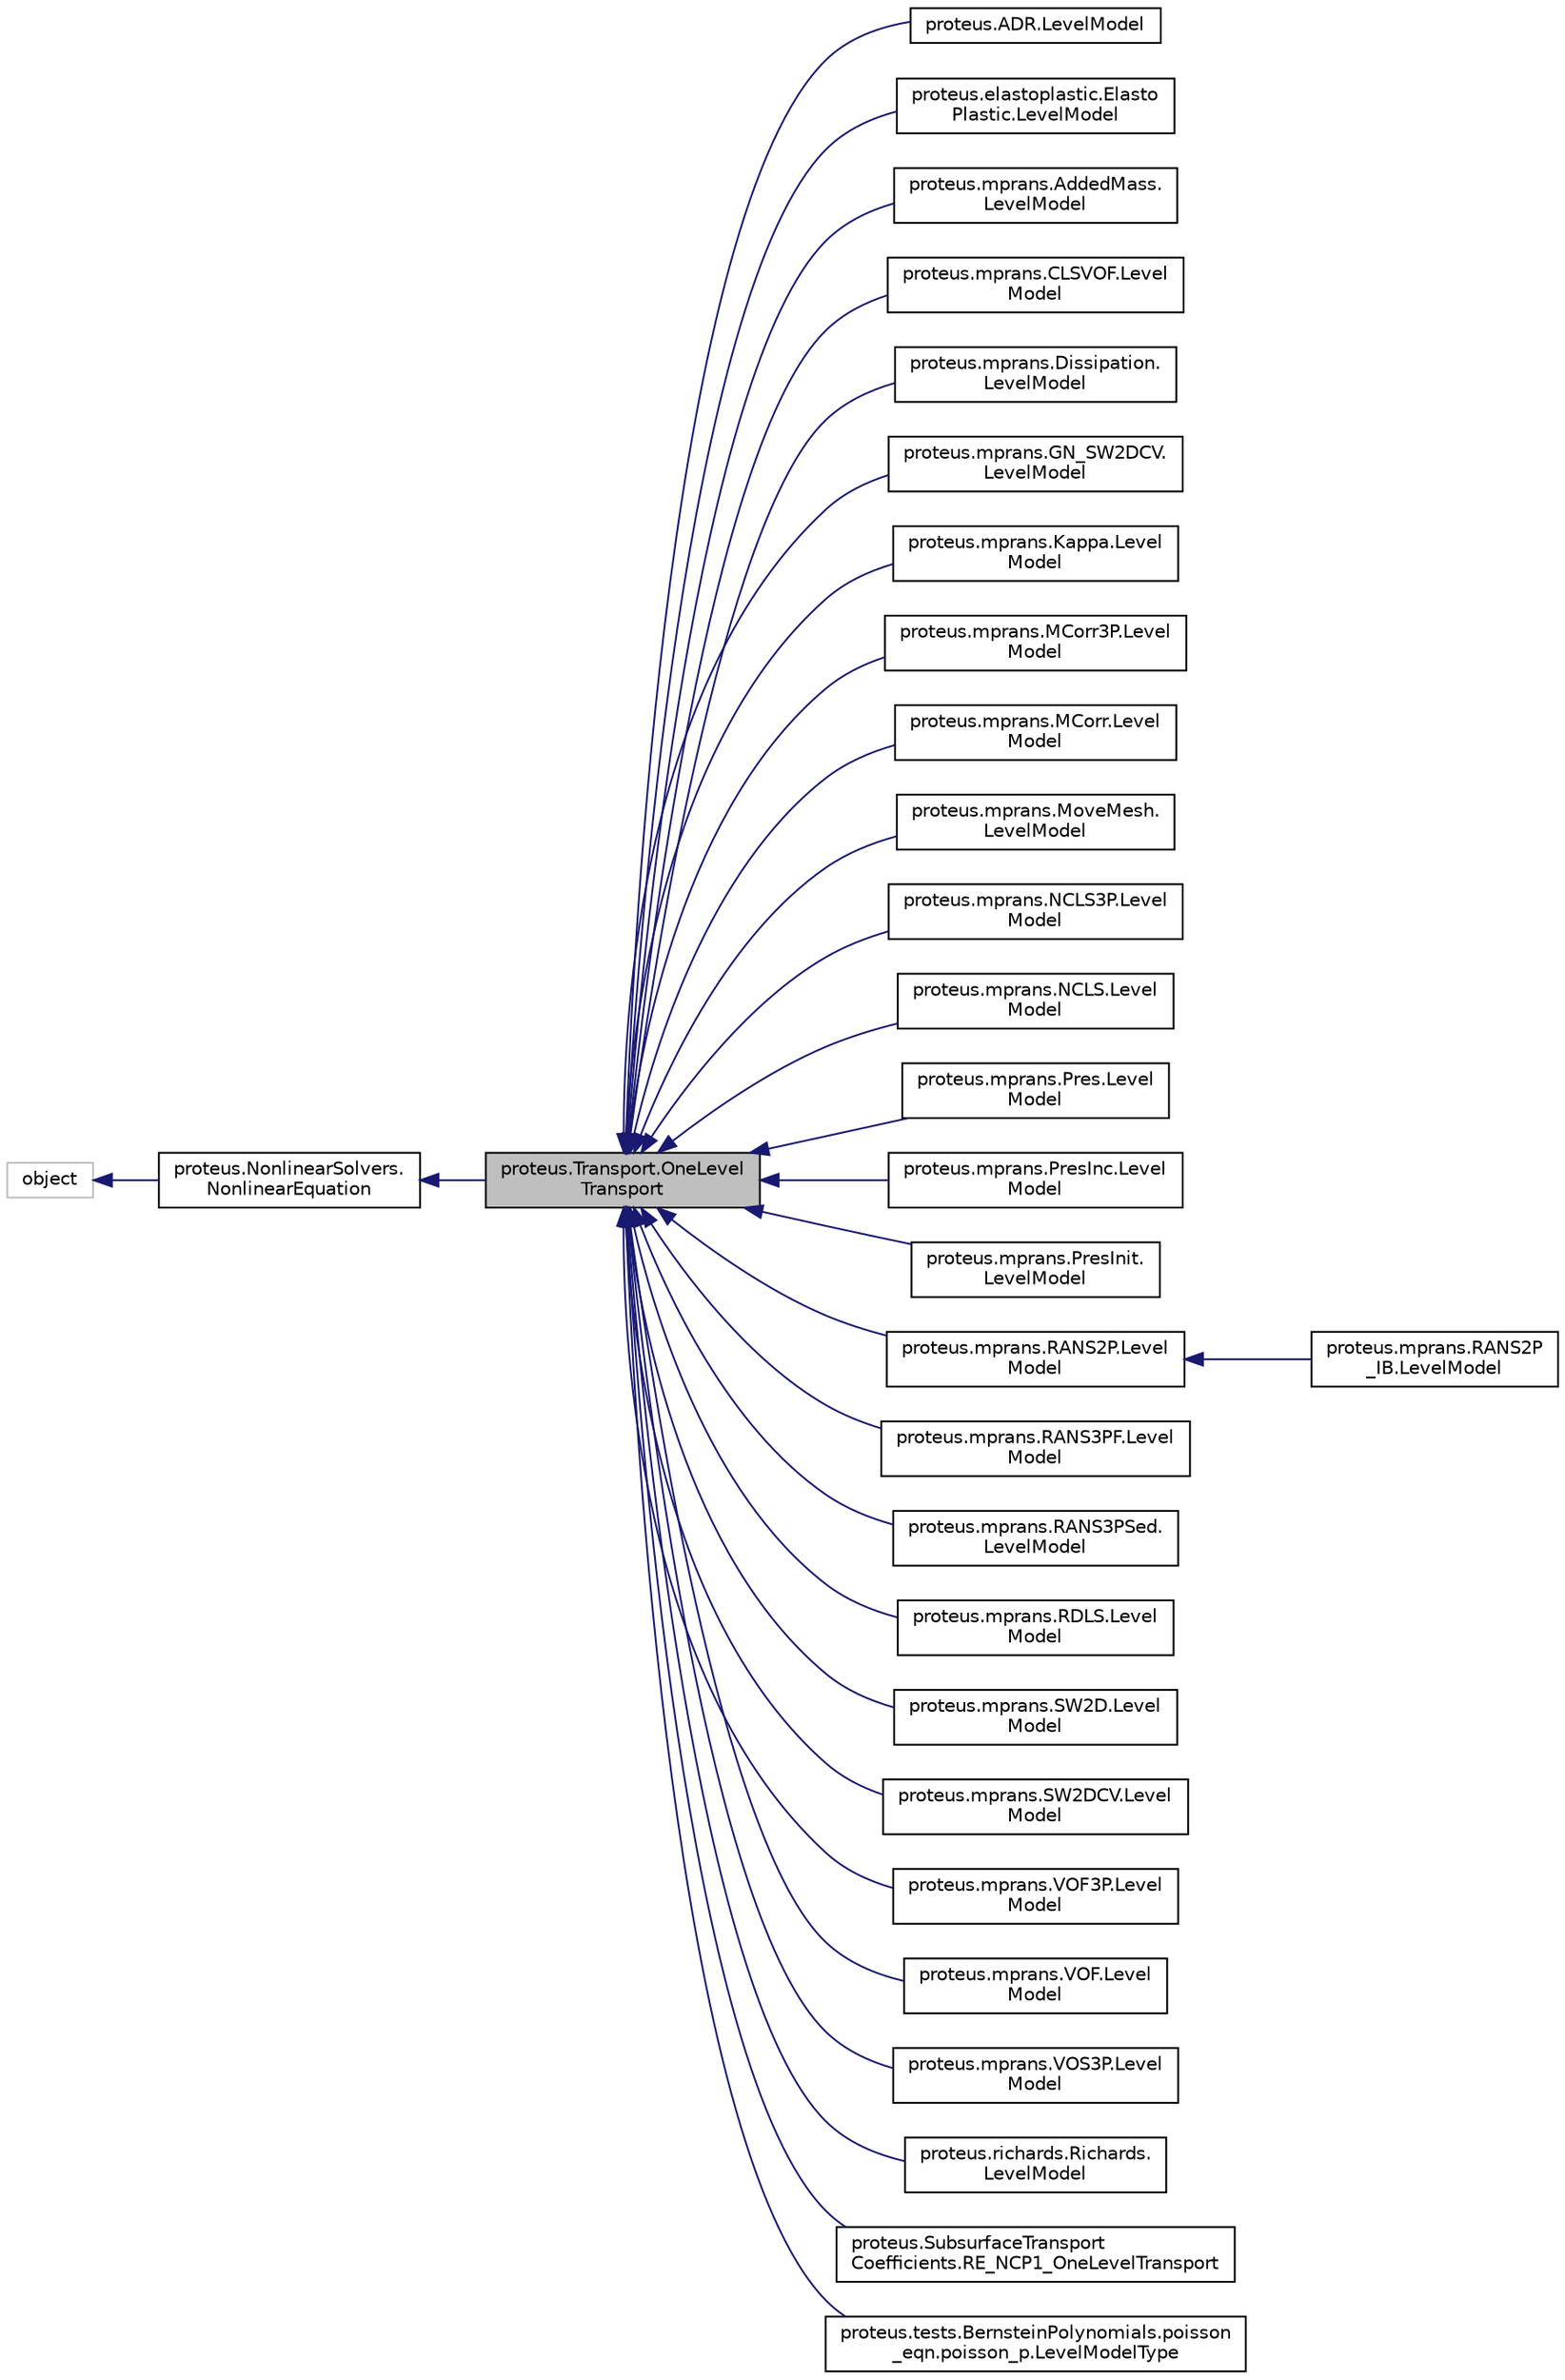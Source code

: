 digraph "proteus.Transport.OneLevelTransport"
{
 // LATEX_PDF_SIZE
  edge [fontname="Helvetica",fontsize="10",labelfontname="Helvetica",labelfontsize="10"];
  node [fontname="Helvetica",fontsize="10",shape=record];
  rankdir="LR";
  Node1 [label="proteus.Transport.OneLevel\lTransport",height=0.2,width=0.4,color="black", fillcolor="grey75", style="filled", fontcolor="black",tooltip=" "];
  Node2 -> Node1 [dir="back",color="midnightblue",fontsize="10",style="solid",fontname="Helvetica"];
  Node2 [label="proteus.NonlinearSolvers.\lNonlinearEquation",height=0.2,width=0.4,color="black", fillcolor="white", style="filled",URL="$classproteus_1_1NonlinearSolvers_1_1NonlinearEquation.html",tooltip=" "];
  Node3 -> Node2 [dir="back",color="midnightblue",fontsize="10",style="solid",fontname="Helvetica"];
  Node3 [label="object",height=0.2,width=0.4,color="grey75", fillcolor="white", style="filled",tooltip=" "];
  Node1 -> Node4 [dir="back",color="midnightblue",fontsize="10",style="solid",fontname="Helvetica"];
  Node4 [label="proteus.ADR.LevelModel",height=0.2,width=0.4,color="black", fillcolor="white", style="filled",URL="$classproteus_1_1ADR_1_1LevelModel.html",tooltip=" "];
  Node1 -> Node5 [dir="back",color="midnightblue",fontsize="10",style="solid",fontname="Helvetica"];
  Node5 [label="proteus.elastoplastic.Elasto\lPlastic.LevelModel",height=0.2,width=0.4,color="black", fillcolor="white", style="filled",URL="$classproteus_1_1elastoplastic_1_1ElastoPlastic_1_1LevelModel.html",tooltip=" "];
  Node1 -> Node6 [dir="back",color="midnightblue",fontsize="10",style="solid",fontname="Helvetica"];
  Node6 [label="proteus.mprans.AddedMass.\lLevelModel",height=0.2,width=0.4,color="black", fillcolor="white", style="filled",URL="$classproteus_1_1mprans_1_1AddedMass_1_1LevelModel.html",tooltip=" "];
  Node1 -> Node7 [dir="back",color="midnightblue",fontsize="10",style="solid",fontname="Helvetica"];
  Node7 [label="proteus.mprans.CLSVOF.Level\lModel",height=0.2,width=0.4,color="black", fillcolor="white", style="filled",URL="$classproteus_1_1mprans_1_1CLSVOF_1_1LevelModel.html",tooltip=" "];
  Node1 -> Node8 [dir="back",color="midnightblue",fontsize="10",style="solid",fontname="Helvetica"];
  Node8 [label="proteus.mprans.Dissipation.\lLevelModel",height=0.2,width=0.4,color="black", fillcolor="white", style="filled",URL="$classproteus_1_1mprans_1_1Dissipation_1_1LevelModel.html",tooltip=" "];
  Node1 -> Node9 [dir="back",color="midnightblue",fontsize="10",style="solid",fontname="Helvetica"];
  Node9 [label="proteus.mprans.GN_SW2DCV.\lLevelModel",height=0.2,width=0.4,color="black", fillcolor="white", style="filled",URL="$classproteus_1_1mprans_1_1GN__SW2DCV_1_1LevelModel.html",tooltip=" "];
  Node1 -> Node10 [dir="back",color="midnightblue",fontsize="10",style="solid",fontname="Helvetica"];
  Node10 [label="proteus.mprans.Kappa.Level\lModel",height=0.2,width=0.4,color="black", fillcolor="white", style="filled",URL="$classproteus_1_1mprans_1_1Kappa_1_1LevelModel.html",tooltip=" "];
  Node1 -> Node11 [dir="back",color="midnightblue",fontsize="10",style="solid",fontname="Helvetica"];
  Node11 [label="proteus.mprans.MCorr3P.Level\lModel",height=0.2,width=0.4,color="black", fillcolor="white", style="filled",URL="$classproteus_1_1mprans_1_1MCorr3P_1_1LevelModel.html",tooltip=" "];
  Node1 -> Node12 [dir="back",color="midnightblue",fontsize="10",style="solid",fontname="Helvetica"];
  Node12 [label="proteus.mprans.MCorr.Level\lModel",height=0.2,width=0.4,color="black", fillcolor="white", style="filled",URL="$classproteus_1_1mprans_1_1MCorr_1_1LevelModel.html",tooltip=" "];
  Node1 -> Node13 [dir="back",color="midnightblue",fontsize="10",style="solid",fontname="Helvetica"];
  Node13 [label="proteus.mprans.MoveMesh.\lLevelModel",height=0.2,width=0.4,color="black", fillcolor="white", style="filled",URL="$classproteus_1_1mprans_1_1MoveMesh_1_1LevelModel.html",tooltip=" "];
  Node1 -> Node14 [dir="back",color="midnightblue",fontsize="10",style="solid",fontname="Helvetica"];
  Node14 [label="proteus.mprans.NCLS3P.Level\lModel",height=0.2,width=0.4,color="black", fillcolor="white", style="filled",URL="$classproteus_1_1mprans_1_1NCLS3P_1_1LevelModel.html",tooltip=" "];
  Node1 -> Node15 [dir="back",color="midnightblue",fontsize="10",style="solid",fontname="Helvetica"];
  Node15 [label="proteus.mprans.NCLS.Level\lModel",height=0.2,width=0.4,color="black", fillcolor="white", style="filled",URL="$classproteus_1_1mprans_1_1NCLS_1_1LevelModel.html",tooltip=" "];
  Node1 -> Node16 [dir="back",color="midnightblue",fontsize="10",style="solid",fontname="Helvetica"];
  Node16 [label="proteus.mprans.Pres.Level\lModel",height=0.2,width=0.4,color="black", fillcolor="white", style="filled",URL="$classproteus_1_1mprans_1_1Pres_1_1LevelModel.html",tooltip=" "];
  Node1 -> Node17 [dir="back",color="midnightblue",fontsize="10",style="solid",fontname="Helvetica"];
  Node17 [label="proteus.mprans.PresInc.Level\lModel",height=0.2,width=0.4,color="black", fillcolor="white", style="filled",URL="$classproteus_1_1mprans_1_1PresInc_1_1LevelModel.html",tooltip=" "];
  Node1 -> Node18 [dir="back",color="midnightblue",fontsize="10",style="solid",fontname="Helvetica"];
  Node18 [label="proteus.mprans.PresInit.\lLevelModel",height=0.2,width=0.4,color="black", fillcolor="white", style="filled",URL="$classproteus_1_1mprans_1_1PresInit_1_1LevelModel.html",tooltip=" "];
  Node1 -> Node19 [dir="back",color="midnightblue",fontsize="10",style="solid",fontname="Helvetica"];
  Node19 [label="proteus.mprans.RANS2P.Level\lModel",height=0.2,width=0.4,color="black", fillcolor="white", style="filled",URL="$classproteus_1_1mprans_1_1RANS2P_1_1LevelModel.html",tooltip=" "];
  Node19 -> Node20 [dir="back",color="midnightblue",fontsize="10",style="solid",fontname="Helvetica"];
  Node20 [label="proteus.mprans.RANS2P\l_IB.LevelModel",height=0.2,width=0.4,color="black", fillcolor="white", style="filled",URL="$classproteus_1_1mprans_1_1RANS2P__IB_1_1LevelModel.html",tooltip=" "];
  Node1 -> Node21 [dir="back",color="midnightblue",fontsize="10",style="solid",fontname="Helvetica"];
  Node21 [label="proteus.mprans.RANS3PF.Level\lModel",height=0.2,width=0.4,color="black", fillcolor="white", style="filled",URL="$classproteus_1_1mprans_1_1RANS3PF_1_1LevelModel.html",tooltip=" "];
  Node1 -> Node22 [dir="back",color="midnightblue",fontsize="10",style="solid",fontname="Helvetica"];
  Node22 [label="proteus.mprans.RANS3PSed.\lLevelModel",height=0.2,width=0.4,color="black", fillcolor="white", style="filled",URL="$classproteus_1_1mprans_1_1RANS3PSed_1_1LevelModel.html",tooltip=" "];
  Node1 -> Node23 [dir="back",color="midnightblue",fontsize="10",style="solid",fontname="Helvetica"];
  Node23 [label="proteus.mprans.RDLS.Level\lModel",height=0.2,width=0.4,color="black", fillcolor="white", style="filled",URL="$classproteus_1_1mprans_1_1RDLS_1_1LevelModel.html",tooltip=" "];
  Node1 -> Node24 [dir="back",color="midnightblue",fontsize="10",style="solid",fontname="Helvetica"];
  Node24 [label="proteus.mprans.SW2D.Level\lModel",height=0.2,width=0.4,color="black", fillcolor="white", style="filled",URL="$classproteus_1_1mprans_1_1SW2D_1_1LevelModel.html",tooltip=" "];
  Node1 -> Node25 [dir="back",color="midnightblue",fontsize="10",style="solid",fontname="Helvetica"];
  Node25 [label="proteus.mprans.SW2DCV.Level\lModel",height=0.2,width=0.4,color="black", fillcolor="white", style="filled",URL="$classproteus_1_1mprans_1_1SW2DCV_1_1LevelModel.html",tooltip=" "];
  Node1 -> Node26 [dir="back",color="midnightblue",fontsize="10",style="solid",fontname="Helvetica"];
  Node26 [label="proteus.mprans.VOF3P.Level\lModel",height=0.2,width=0.4,color="black", fillcolor="white", style="filled",URL="$classproteus_1_1mprans_1_1VOF3P_1_1LevelModel.html",tooltip=" "];
  Node1 -> Node27 [dir="back",color="midnightblue",fontsize="10",style="solid",fontname="Helvetica"];
  Node27 [label="proteus.mprans.VOF.Level\lModel",height=0.2,width=0.4,color="black", fillcolor="white", style="filled",URL="$classproteus_1_1mprans_1_1VOF_1_1LevelModel.html",tooltip=" "];
  Node1 -> Node28 [dir="back",color="midnightblue",fontsize="10",style="solid",fontname="Helvetica"];
  Node28 [label="proteus.mprans.VOS3P.Level\lModel",height=0.2,width=0.4,color="black", fillcolor="white", style="filled",URL="$classproteus_1_1mprans_1_1VOS3P_1_1LevelModel.html",tooltip=" "];
  Node1 -> Node29 [dir="back",color="midnightblue",fontsize="10",style="solid",fontname="Helvetica"];
  Node29 [label="proteus.richards.Richards.\lLevelModel",height=0.2,width=0.4,color="black", fillcolor="white", style="filled",URL="$classproteus_1_1richards_1_1Richards_1_1LevelModel.html",tooltip=" "];
  Node1 -> Node30 [dir="back",color="midnightblue",fontsize="10",style="solid",fontname="Helvetica"];
  Node30 [label="proteus.SubsurfaceTransport\lCoefficients.RE_NCP1_OneLevelTransport",height=0.2,width=0.4,color="black", fillcolor="white", style="filled",URL="$classproteus_1_1SubsurfaceTransportCoefficients_1_1RE__NCP1__OneLevelTransport.html",tooltip=" "];
  Node1 -> Node31 [dir="back",color="midnightblue",fontsize="10",style="solid",fontname="Helvetica"];
  Node31 [label="proteus.tests.BernsteinPolynomials.poisson\l_eqn.poisson_p.LevelModelType",height=0.2,width=0.4,color="black", fillcolor="white", style="filled",URL="$classproteus_1_1tests_1_1BernsteinPolynomials_1_1poisson__eqn_1_1poisson__p_1_1LevelModelType.html",tooltip=" "];
}
